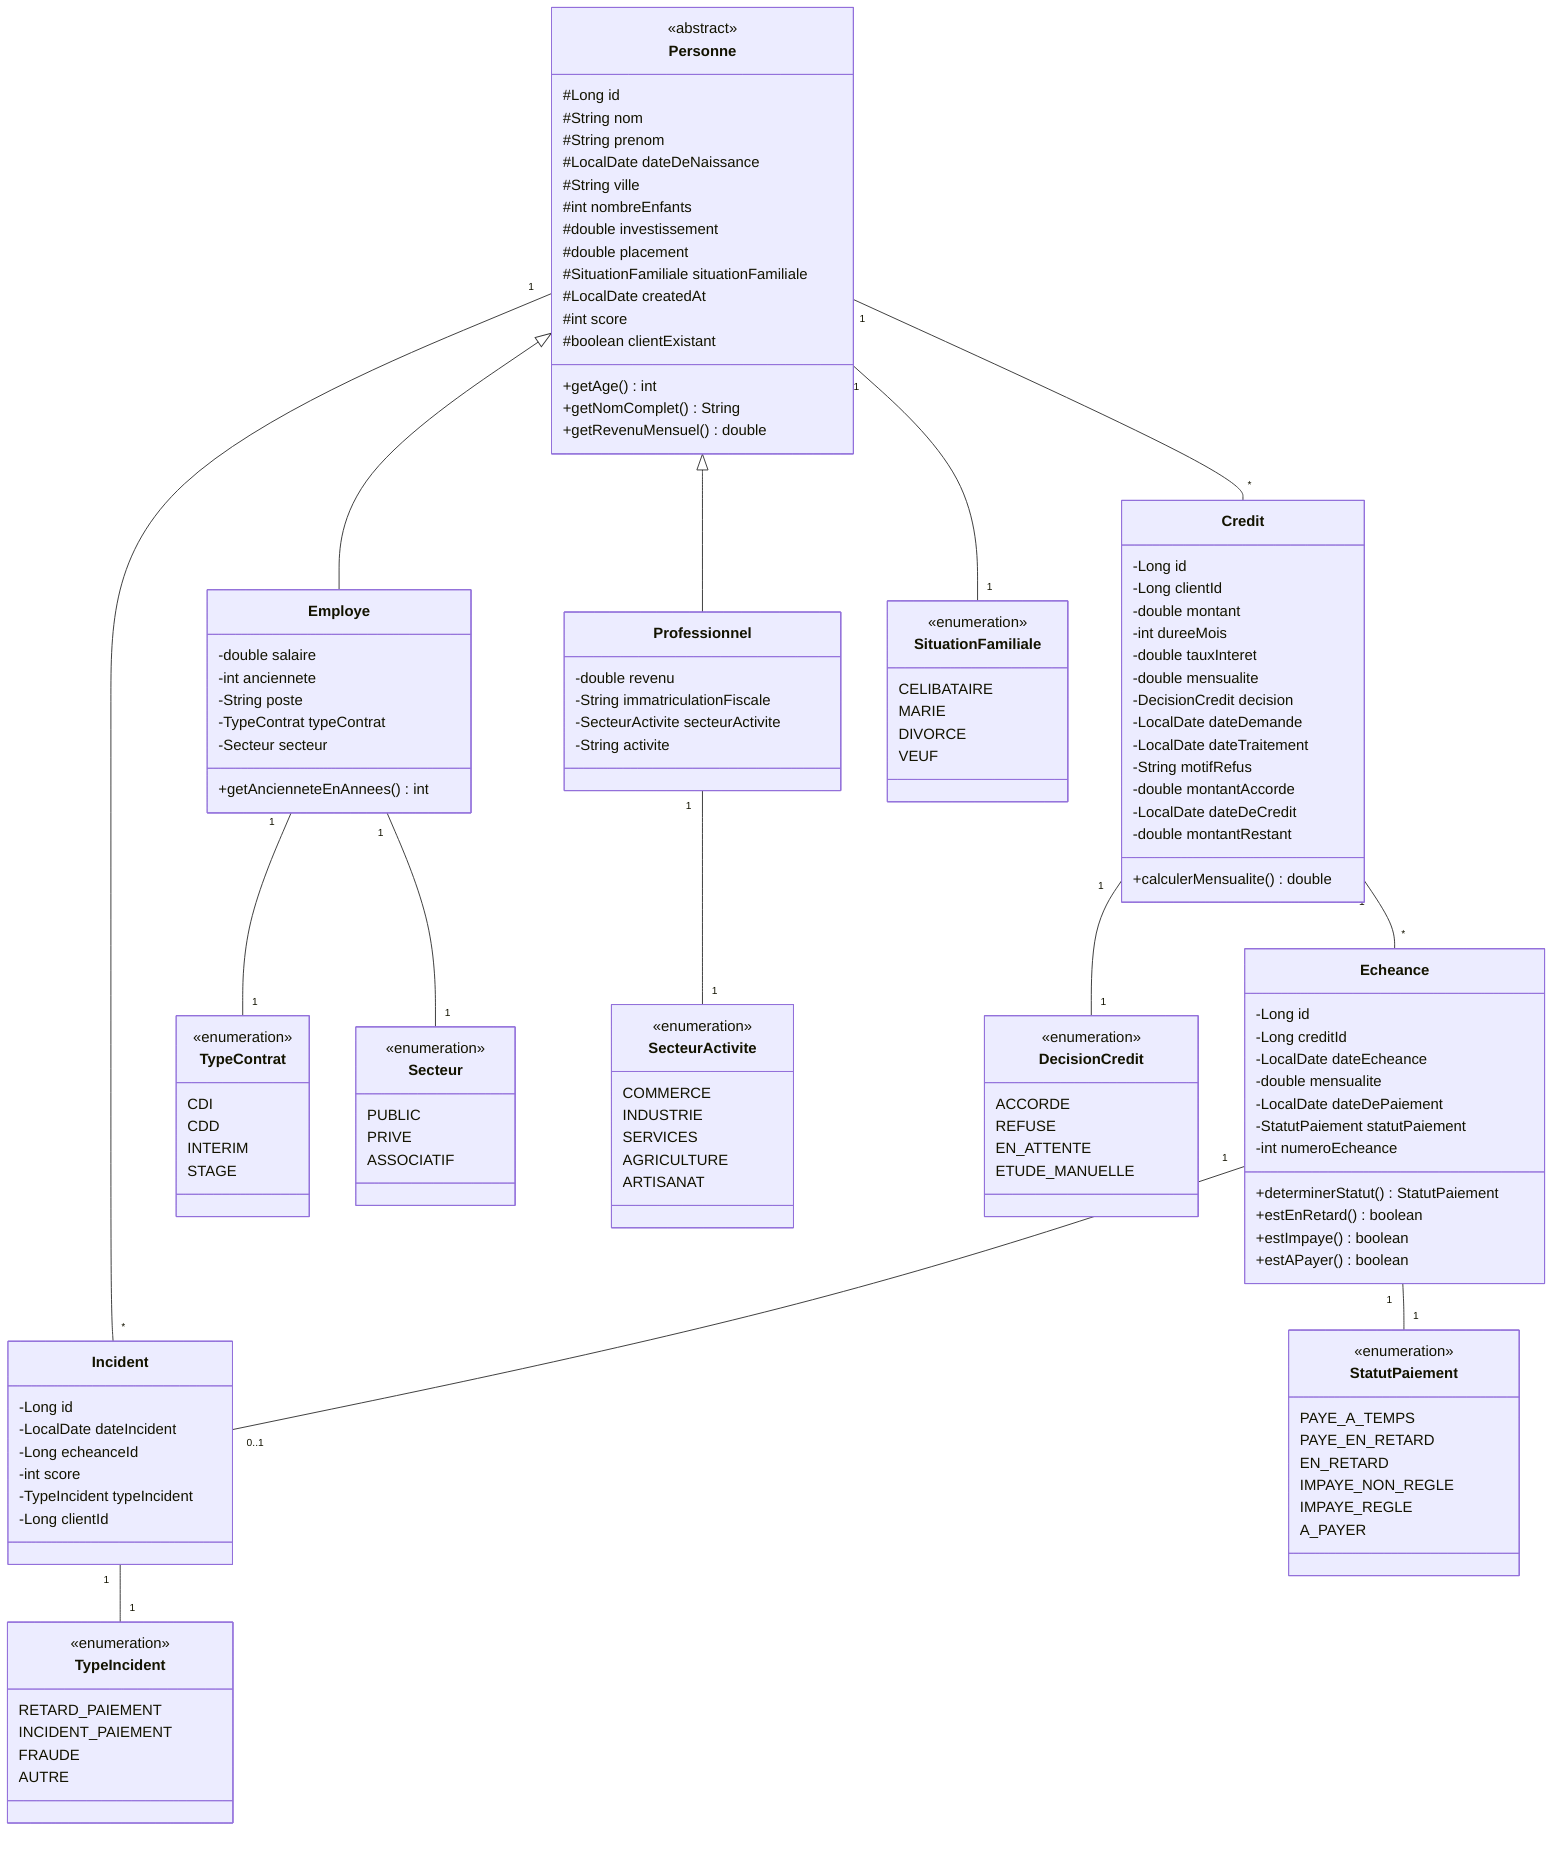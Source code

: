 classDiagram
    class Personne {
        <<abstract>>
        #Long id
        #String nom
        #String prenom
        #LocalDate dateDeNaissance
        #String ville
        #int nombreEnfants
        #double investissement
        #double placement
        #SituationFamiliale situationFamiliale
        #LocalDate createdAt
        #int score
        #boolean clientExistant
        +getAge() int
        +getNomComplet() String
        +getRevenuMensuel() double
    }

    class Employe {
        -double salaire
        -int anciennete
        -String poste
        -TypeContrat typeContrat
        -Secteur secteur
        +getAncienneteEnAnnees() int
    }

    class Professionnel {
        -double revenu
        -String immatriculationFiscale
        -SecteurActivite secteurActivite
        -String activite
    }

    class Credit {
        -Long id
        -Long clientId
        -double montant
        -int dureeMois
        -double tauxInteret
        -double mensualite
        -DecisionCredit decision
        -LocalDate dateDemande
        -LocalDate dateTraitement
        -String motifRefus
        -double montantAccorde
        -LocalDate dateDeCredit
        -double montantRestant
        +calculerMensualite() double
    }

    class Echeance {
        -Long id
        -Long creditId
        -LocalDate dateEcheance
        -double mensualite
        -LocalDate dateDePaiement
        -StatutPaiement statutPaiement
        -int numeroEcheance
        +determinerStatut() StatutPaiement
        +estEnRetard() boolean
        +estImpaye() boolean
        +estAPayer() boolean
    }

    class Incident {
        -Long id
        -LocalDate dateIncident
        -Long echeanceId
        -int score
        -TypeIncident typeIncident
        -Long clientId
    }

%% Enums
    class SituationFamiliale {
        <<enumeration>>
        CELIBATAIRE
        MARIE
        DIVORCE
        VEUF
    }

    class TypeContrat {
        <<enumeration>>
        CDI
        CDD
        INTERIM
        STAGE
    }

    class Secteur {
        <<enumeration>>
        PUBLIC
        PRIVE
        ASSOCIATIF
    }

    class SecteurActivite {
        <<enumeration>>
        COMMERCE
        INDUSTRIE
        SERVICES
        AGRICULTURE
        ARTISANAT
    }

    class DecisionCredit {
        <<enumeration>>
        ACCORDE
        REFUSE
        EN_ATTENTE
        ETUDE_MANUELLE
    }

    class StatutPaiement {
        <<enumeration>>
        PAYE_A_TEMPS
        PAYE_EN_RETARD
        EN_RETARD
        IMPAYE_NON_REGLE
        IMPAYE_REGLE
        A_PAYER
    }

    class TypeIncident {
        <<enumeration>>
        RETARD_PAIEMENT
        INCIDENT_PAIEMENT
        FRAUDE
        AUTRE
    }

    Personne <|-- Employe
    Personne <|-- Professionnel

    Personne "1" -- "*" Credit
    Credit "1" -- "*" Echeance
    Echeance "1" -- "0..1" Incident
    Personne "1" -- "*" Incident

    Personne "1" -- "1" SituationFamiliale
    Employe "1" -- "1" TypeContrat
    Employe "1" -- "1" Secteur
    Professionnel "1" -- "1" SecteurActivite
    Credit "1" -- "1" DecisionCredit
    Echeance "1" -- "1" StatutPaiement
    Incident "1" -- "1" TypeIncident